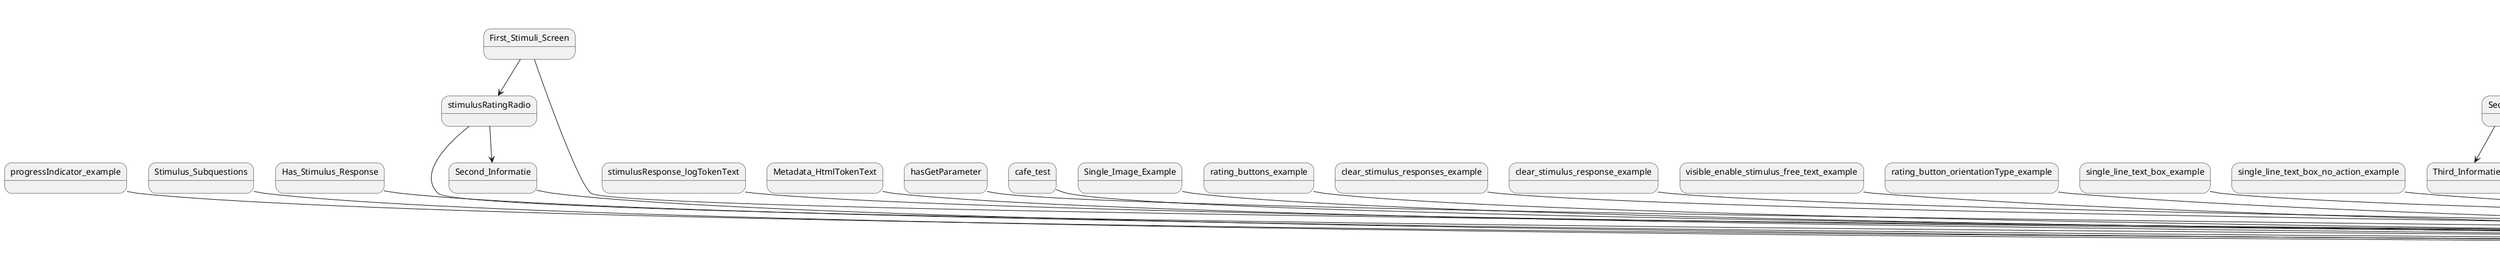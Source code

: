 @startuml
title with_stimulus_example
[*] --> Toestemming
state Toestemming
Toestemming --> Menu
Toestemming --> Informatie
state Informatie
Informatie --> Toestemming
state Gegevens
Gegevens --> Informatie
Gegevens --> Metadata_Jump_Test
state Metadata_Jump_Test
Metadata_Jump_Test --> Gegevens
state Metadata_Jump_Test_Target_1
Metadata_Jump_Test_Target_1 --> Gegevens
state Metadata_Jump_Test_Target_2
Metadata_Jump_Test_Target_2 --> Gegevens
state Metadata_Jump_Test_Target_3
Metadata_Jump_Test_Target_3 --> Gegevens
state Metadata_Jump_Test_Target_4
Metadata_Jump_Test_Target_4 --> Gegevens
state Metadata_Jump_Test_Target_5
Metadata_Jump_Test_Target_5 --> Gegevens
state Metadata_Jump_Test_Target_6
Metadata_Jump_Test_Target_6 --> Gegevens
state Metadata_Jump_Test_Target_7
Metadata_Jump_Test_Target_7 --> Gegevens
state Metadata_Jump_Test_Target_8
Metadata_Jump_Test_Target_8 --> Gegevens
state Metadata_Jump_Test_Target_9
Metadata_Jump_Test_Target_9 --> Gegevens
state Metadata_Jump_Test_Target_10
Metadata_Jump_Test_Target_10 --> Gegevens
state First_Stimuli_Screen_Informatie
First_Stimuli_Screen_Informatie --> Menu
state sticky_table_example
sticky_table_example --> Menu
state sticky_menu_example
sticky_menu_example --> Menu
state sticky_region_example
sticky_region_example --> Menu
state popup_dialogue_example
popup_dialogue_example --> Menu
state compare_the_last_two_items
compare_the_last_two_items --> Menu
state Snooze
Snooze --> Menu
state Request_Notification_Screen
Request_Notification_Screen --> Menu
state Timer_Label_Screen
Timer_Label_Screen --> Menu
state Sequential_Display_Example0_6
Sequential_Display_Example0_6 --> Menu
state hardware_time_stamps
hardware_time_stamps --> Menu
state Sequential_Display_Example
Sequential_Display_Example --> Menu
state Audio_Input_Select
Audio_Input_Select --> Menu
state Region_Timer_Screen
Region_Timer_Screen --> Menu
Region_Timer_Screen --> With_Stimuli_Screen
state Region_Toggle_Example
Region_Toggle_Example --> Menu
state Rating_Toggle_Example
Rating_Toggle_Example --> Menu
state Rating_Token_Text_Example
Rating_Token_Text_Example --> Menu
state Metadata_Enable_Visible
Metadata_Enable_Visible --> Menu
state Metadata_Current_Date
Metadata_Current_Date --> Menu
state last_seven_days
last_seven_days --> Menu
state replace_all_example
replace_all_example --> Menu
state four_different_topics
four_different_topics --> Menu
state append_unique_date
append_unique_date --> Menu
state currentDate_daysBetween_and_length
currentDate_daysBetween_and_length --> Menu
state progressIndicator_example
progressIndicator_example --> Menu
state With_Stimuli_Screen
With_Stimuli_Screen --> Menu
With_Stimuli_Screen --> First_Stimuli_Screen_Informatie
state Stimulus_Subquestions
Stimulus_Subquestions --> Menu
state Has_Stimulus_Response
Has_Stimulus_Response --> Menu
state First_Stimuli_Screen
First_Stimuli_Screen --> Menu
First_Stimuli_Screen --> stimulusRatingRadio
state stimulusResponse_logTokenText
stimulusResponse_logTokenText --> Menu
state stimulusRatingRadio
stimulusRatingRadio --> Menu
stimulusRatingRadio --> Second_Informatie
state Metadata_HtmlTokenText
Metadata_HtmlTokenText --> Menu
state Second_Informatie
Second_Informatie --> Menu
state hasGetParameter
hasGetParameter --> Menu
state cafe_test
cafe_test --> Menu
state Single_Image_Example
Single_Image_Example --> Menu
state rating_buttons_example
rating_buttons_example --> Menu
state clear_stimulus_responses_example
clear_stimulus_responses_example --> Menu
state clear_stimulus_response_example
clear_stimulus_response_example --> Menu
state visible_enable_stimulus_free_text_example
visible_enable_stimulus_free_text_example --> Menu
state rating_button_orientationType_example
rating_button_orientationType_example --> Menu
state single_line_text_box_example
single_line_text_box_example --> Menu
state single_line_text_box_no_action_example
single_line_text_box_no_action_example --> Menu
state Second
Second --> Menu
Second --> Third_Informatie
state Recorder
Recorder --> Menu
Recorder --> Menu
state RecorderPauseTest
RecorderPauseTest --> Menu
RecorderPauseTest --> Menu
state RecorderNoDownloadTest
RecorderNoDownloadTest --> Menu
RecorderNoDownloadTest --> Menu
state RecorderTimeStampTest
RecorderTimeStampTest --> Menu
RecorderTimeStampTest --> Menu
state Third_Informatie
Third_Informatie --> Menu
state Third
Third --> Menu
Third --> completion
state Media_Playback_Demo
Media_Playback_Demo --> Menu
state USB_LP310
USB_LP310 --> Menu
state Bluetooth_R1
Bluetooth_R1 --> Menu
state showOnBackButton
state AppendStimulusResponse
AppendStimulusResponse --> Menu
state enter_in_the_text_box
enter_in_the_text_box --> Menu
state stimulusCodeImageButton
stimulusCodeImageButton --> Menu
state stimulus_has_response
stimulus_has_response --> Menu
state stimulusRatingImageButton
stimulusRatingImageButton --> Menu
state if_stimulus_exists
if_stimulus_exists --> Menu
state completion
completion --> Menu
completion --> Toestemming
state InvitationCodeExample
InvitationCodeExample --> Menu
state MatchOnEvalTokensExample
MatchOnEvalTokensExample --> Menu
state InvitationSessionStepsExample
InvitationSessionStepsExample --> Menu
state InvitationCodeExampleStimuliScreen
InvitationCodeExampleStimuliScreen --> Menu
InvitationCodeExampleStimuliScreen --> InvitationCodeExampleCompletion
state RedirectToUrlExample
RedirectToUrlExample --> Menu
state InvitationCodeExampleCompletion
state InvitationCodeExampleFinished
InvitationCodeExampleFinished --> InvitationCodeExampleRestart
state NextStepExample
NextStepExample --> Menu
state InvitationCodeExampleRestart
state InvitationCodeExampleInvalid
state RecordingQualityTest
RecordingQualityTest --> Menu
state Menu
state menuItemStyle
menuItemStyle --> Menu
state allMenuItemsStyle
allMenuItemsStyle --> Menu
state activateRandomItem
activateRandomItem --> Menu
state triggerRandomListener
triggerRandomListener --> Menu
triggerRandomListener --> Menu
state incrementScoreExample
incrementScoreExample --> Menu
incrementScoreExample --> Menu
state EditParticipant
EditParticipant --> Menu
EditParticipant --> ListParticipants
state ListParticipants
ListParticipants --> Menu
ListParticipants --> Admin
state Admin
Admin --> ListParticipants
state DataManagement
DataManagement --> Menu
DataManagement --> DataUpload
state DataUpload
DataUpload --> DataManagement
DataUpload --> DataManagement
state table_tags_inside_a_region_tag
table_tags_inside_a_region_tag --> Menu
state predefined_stimuli_example
predefined_stimuli_example --> Menu
state custom_completion_number
custom_completion_number --> Menu
state random_image_positions_remembered
random_image_positions_remembered --> Menu
state preload_images_example
preload_images_example --> Menu
state about
about --> Menu
@enduml

